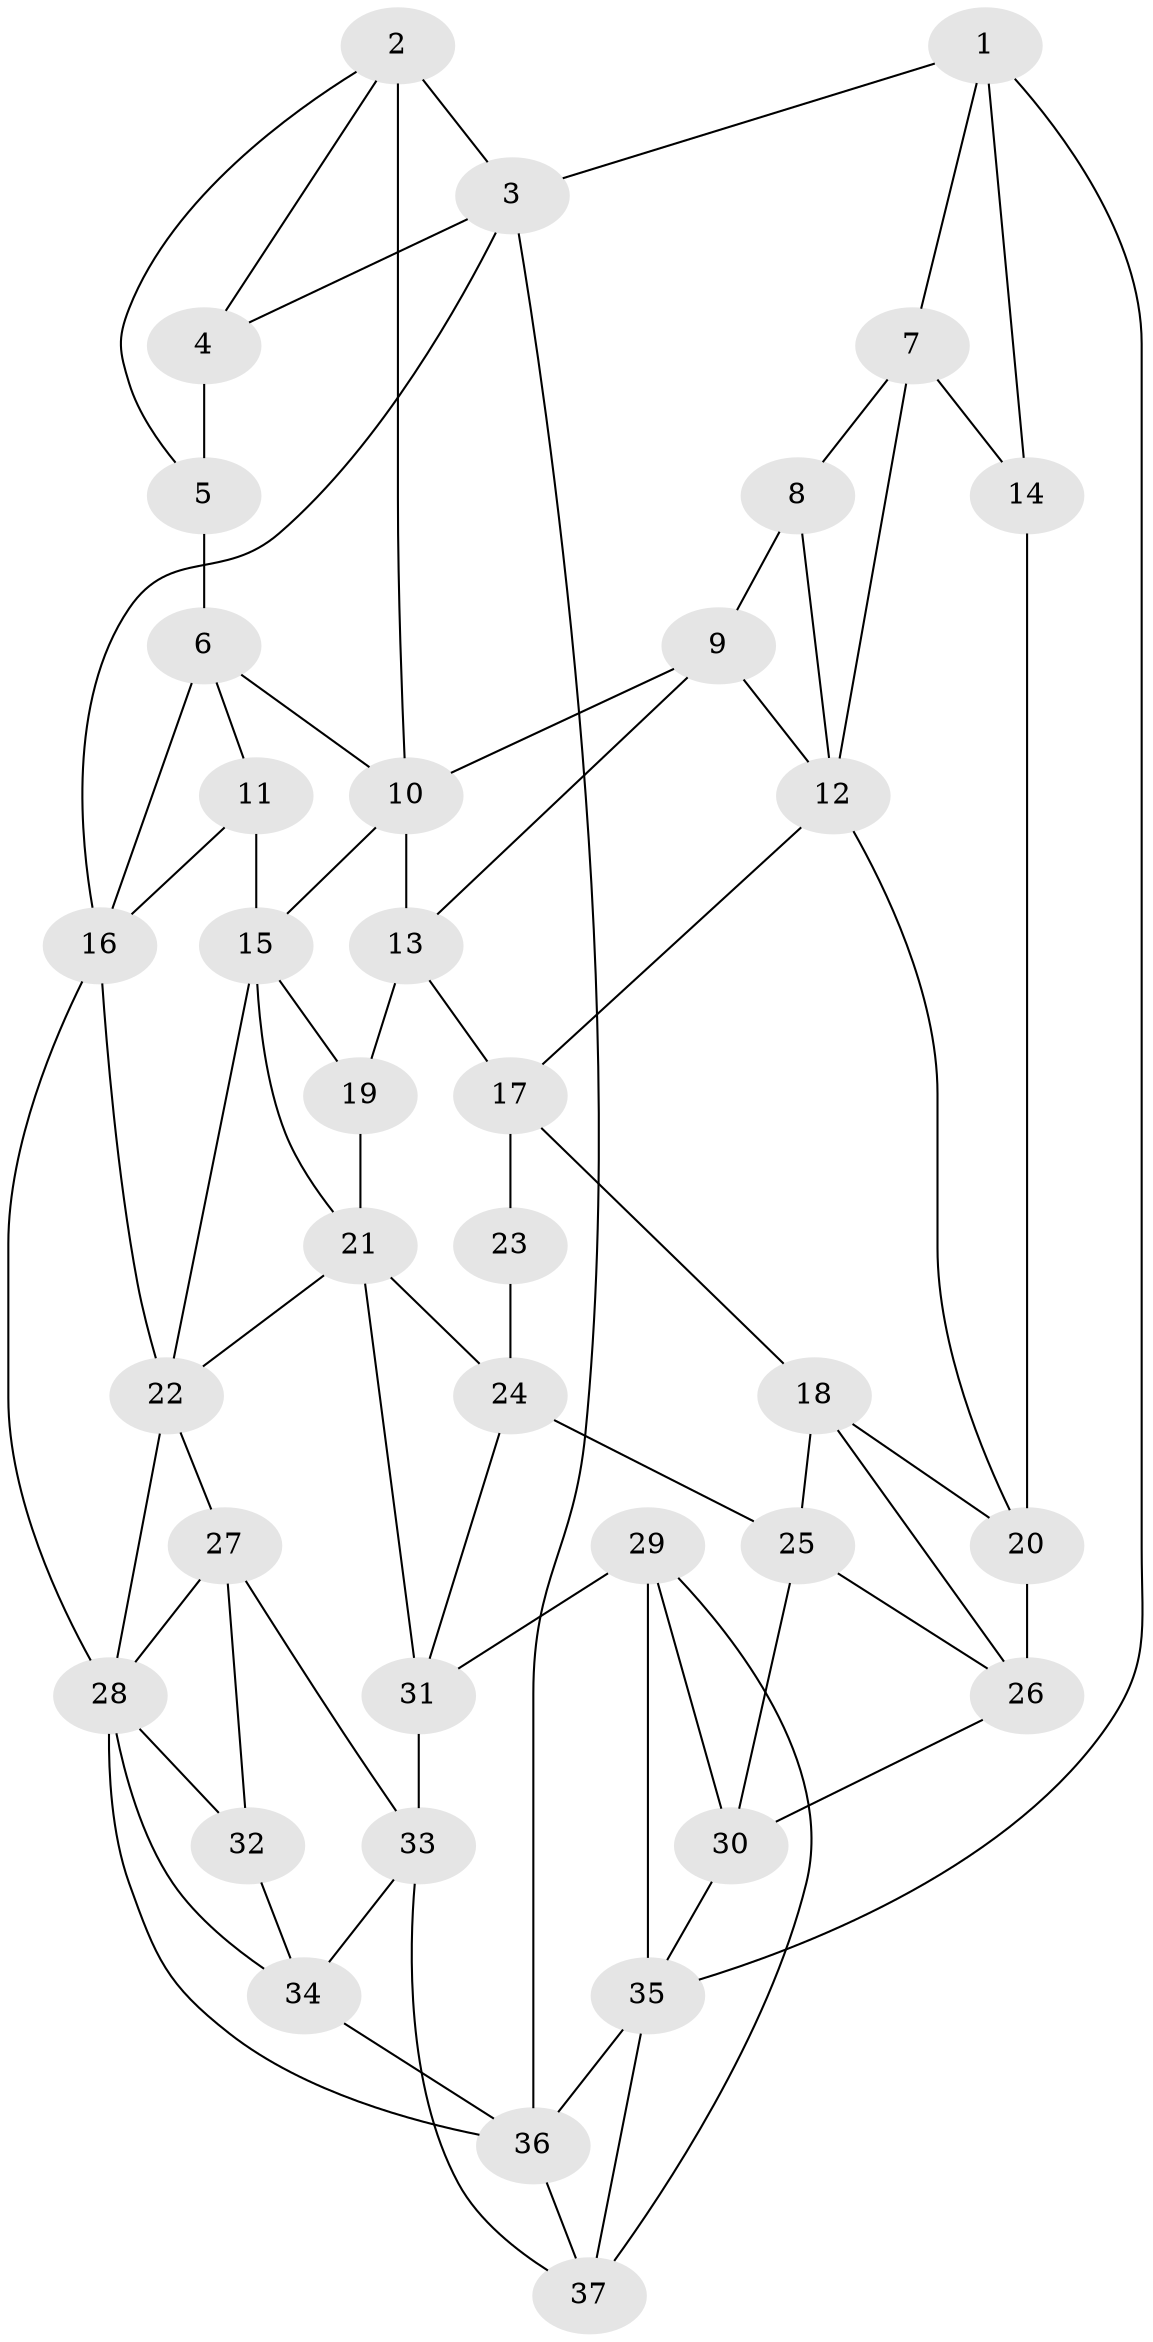 // original degree distribution, {3: 0.01639344262295082, 4: 0.2540983606557377, 6: 0.23770491803278687, 5: 0.4918032786885246}
// Generated by graph-tools (version 1.1) at 2025/38/03/04/25 23:38:26]
// undirected, 37 vertices, 75 edges
graph export_dot {
  node [color=gray90,style=filled];
  1;
  2;
  3;
  4;
  5;
  6;
  7;
  8;
  9;
  10;
  11;
  12;
  13;
  14;
  15;
  16;
  17;
  18;
  19;
  20;
  21;
  22;
  23;
  24;
  25;
  26;
  27;
  28;
  29;
  30;
  31;
  32;
  33;
  34;
  35;
  36;
  37;
  1 -- 3 [weight=1.0];
  1 -- 7 [weight=1.0];
  1 -- 14 [weight=1.0];
  1 -- 35 [weight=1.0];
  2 -- 3 [weight=2.0];
  2 -- 4 [weight=1.0];
  2 -- 5 [weight=1.0];
  2 -- 10 [weight=1.0];
  3 -- 4 [weight=1.0];
  3 -- 16 [weight=1.0];
  3 -- 36 [weight=1.0];
  4 -- 5 [weight=1.0];
  5 -- 6 [weight=2.0];
  6 -- 10 [weight=1.0];
  6 -- 11 [weight=1.0];
  6 -- 16 [weight=1.0];
  7 -- 8 [weight=2.0];
  7 -- 12 [weight=1.0];
  7 -- 14 [weight=2.0];
  8 -- 9 [weight=2.0];
  8 -- 12 [weight=2.0];
  9 -- 10 [weight=1.0];
  9 -- 12 [weight=1.0];
  9 -- 13 [weight=1.0];
  10 -- 13 [weight=1.0];
  10 -- 15 [weight=2.0];
  11 -- 15 [weight=1.0];
  11 -- 16 [weight=2.0];
  12 -- 17 [weight=1.0];
  12 -- 20 [weight=1.0];
  13 -- 17 [weight=1.0];
  13 -- 19 [weight=2.0];
  14 -- 20 [weight=1.0];
  15 -- 19 [weight=1.0];
  15 -- 21 [weight=1.0];
  15 -- 22 [weight=1.0];
  16 -- 22 [weight=1.0];
  16 -- 28 [weight=1.0];
  17 -- 18 [weight=1.0];
  17 -- 23 [weight=2.0];
  18 -- 20 [weight=1.0];
  18 -- 25 [weight=1.0];
  18 -- 26 [weight=1.0];
  19 -- 21 [weight=1.0];
  20 -- 26 [weight=2.0];
  21 -- 22 [weight=1.0];
  21 -- 24 [weight=1.0];
  21 -- 31 [weight=1.0];
  22 -- 27 [weight=1.0];
  22 -- 28 [weight=1.0];
  23 -- 24 [weight=2.0];
  24 -- 25 [weight=1.0];
  24 -- 31 [weight=1.0];
  25 -- 26 [weight=2.0];
  25 -- 30 [weight=1.0];
  26 -- 30 [weight=1.0];
  27 -- 28 [weight=1.0];
  27 -- 32 [weight=2.0];
  27 -- 33 [weight=1.0];
  28 -- 32 [weight=1.0];
  28 -- 34 [weight=1.0];
  28 -- 36 [weight=1.0];
  29 -- 30 [weight=1.0];
  29 -- 31 [weight=2.0];
  29 -- 35 [weight=1.0];
  29 -- 37 [weight=1.0];
  30 -- 35 [weight=1.0];
  31 -- 33 [weight=2.0];
  32 -- 34 [weight=1.0];
  33 -- 34 [weight=1.0];
  33 -- 37 [weight=1.0];
  34 -- 36 [weight=2.0];
  35 -- 36 [weight=1.0];
  35 -- 37 [weight=1.0];
  36 -- 37 [weight=1.0];
}
